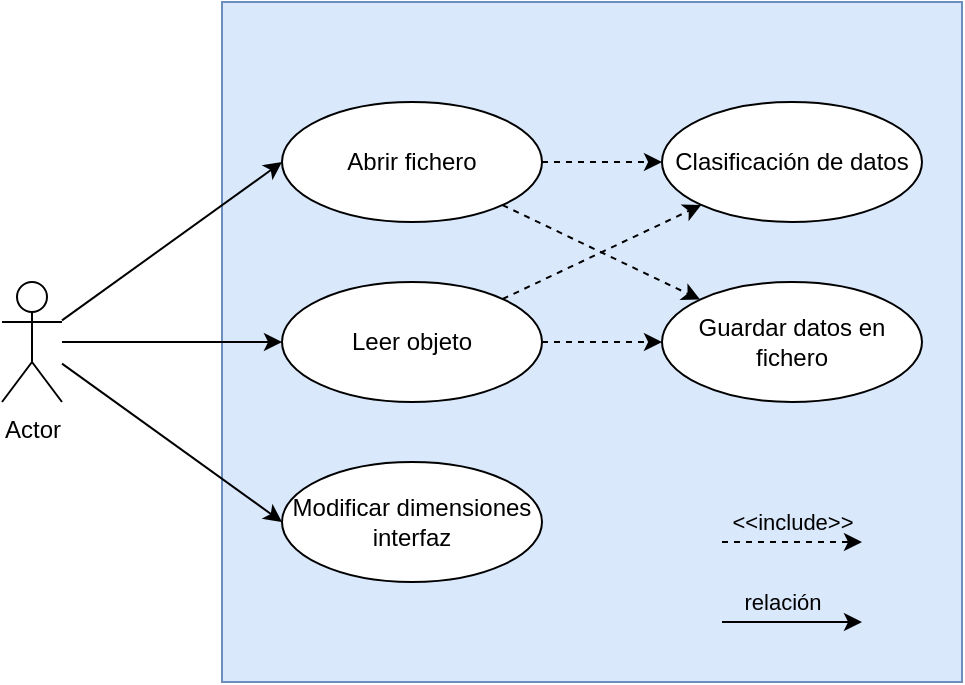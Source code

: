 <mxfile version="15.9.4" type="device"><diagram id="4JlZ8hhCRXYtMZAhf1TC" name="Page-1"><mxGraphModel dx="782" dy="379" grid="1" gridSize="10" guides="1" tooltips="1" connect="1" arrows="1" fold="1" page="1" pageScale="1" pageWidth="4681" pageHeight="3300" math="0" shadow="0"><root><mxCell id="0"/><mxCell id="1" parent="0"/><mxCell id="s5SGLnfK_v-n9AXCXaBo-17" value="" style="rounded=0;whiteSpace=wrap;html=1;fillColor=#dae8fc;strokeColor=#6c8ebf;" vertex="1" parent="1"><mxGeometry x="250" y="60" width="370" height="340" as="geometry"/></mxCell><mxCell id="s5SGLnfK_v-n9AXCXaBo-1" value="Clasificación de datos" style="ellipse;whiteSpace=wrap;html=1;" vertex="1" parent="1"><mxGeometry x="470" y="110" width="130" height="60" as="geometry"/></mxCell><mxCell id="s5SGLnfK_v-n9AXCXaBo-7" style="rounded=0;orthogonalLoop=1;jettySize=auto;html=1;entryX=0;entryY=0.5;entryDx=0;entryDy=0;" edge="1" parent="1" source="s5SGLnfK_v-n9AXCXaBo-2" target="s5SGLnfK_v-n9AXCXaBo-6"><mxGeometry relative="1" as="geometry"/></mxCell><mxCell id="s5SGLnfK_v-n9AXCXaBo-9" style="edgeStyle=none;rounded=0;orthogonalLoop=1;jettySize=auto;html=1;entryX=0;entryY=0.5;entryDx=0;entryDy=0;" edge="1" parent="1" source="s5SGLnfK_v-n9AXCXaBo-2" target="s5SGLnfK_v-n9AXCXaBo-4"><mxGeometry relative="1" as="geometry"/></mxCell><mxCell id="s5SGLnfK_v-n9AXCXaBo-10" style="edgeStyle=none;rounded=0;orthogonalLoop=1;jettySize=auto;html=1;entryX=0;entryY=0.5;entryDx=0;entryDy=0;" edge="1" parent="1" source="s5SGLnfK_v-n9AXCXaBo-2" target="s5SGLnfK_v-n9AXCXaBo-5"><mxGeometry relative="1" as="geometry"/></mxCell><mxCell id="s5SGLnfK_v-n9AXCXaBo-2" value="Actor" style="shape=umlActor;verticalLabelPosition=bottom;verticalAlign=top;html=1;outlineConnect=0;" vertex="1" parent="1"><mxGeometry x="140" y="200" width="30" height="60" as="geometry"/></mxCell><mxCell id="s5SGLnfK_v-n9AXCXaBo-3" value="Guardar datos en fichero" style="ellipse;whiteSpace=wrap;html=1;" vertex="1" parent="1"><mxGeometry x="470" y="200" width="130" height="60" as="geometry"/></mxCell><mxCell id="s5SGLnfK_v-n9AXCXaBo-4" value="Modificar dimensiones interfaz" style="ellipse;whiteSpace=wrap;html=1;" vertex="1" parent="1"><mxGeometry x="280" y="290" width="130" height="60" as="geometry"/></mxCell><mxCell id="s5SGLnfK_v-n9AXCXaBo-11" style="edgeStyle=none;rounded=0;orthogonalLoop=1;jettySize=auto;html=1;dashed=1;" edge="1" parent="1" source="s5SGLnfK_v-n9AXCXaBo-5" target="s5SGLnfK_v-n9AXCXaBo-3"><mxGeometry relative="1" as="geometry"/></mxCell><mxCell id="s5SGLnfK_v-n9AXCXaBo-12" style="edgeStyle=none;rounded=0;orthogonalLoop=1;jettySize=auto;html=1;dashed=1;" edge="1" parent="1" source="s5SGLnfK_v-n9AXCXaBo-5" target="s5SGLnfK_v-n9AXCXaBo-1"><mxGeometry relative="1" as="geometry"/></mxCell><mxCell id="s5SGLnfK_v-n9AXCXaBo-5" value="Leer objeto&lt;span style=&quot;color: rgba(0 , 0 , 0 , 0) ; font-family: monospace ; font-size: 0px&quot;&gt;%3CmxGraphModel%3E%3Croot%3E%3CmxCell%20id%3D%220%22%2F%3E%3CmxCell%20id%3D%221%22%20parent%3D%220%22%2F%3E%3CmxCell%20id%3D%222%22%20value%3D%22Guardar%20datos%20en%20fichero%22%20style%3D%22ellipse%3BwhiteSpace%3Dwrap%3Bhtml%3D1%3B%22%20vertex%3D%221%22%20parent%3D%221%22%3E%3CmxGeometry%20x%3D%22470%22%20y%3D%22200%22%20width%3D%22130%22%20height%3D%2260%22%20as%3D%22geometry%22%2F%3E%3C%2FmxCell%3E%3C%2Froot%3E%3C%2FmxGraphModel%3E&lt;/span&gt;" style="ellipse;whiteSpace=wrap;html=1;" vertex="1" parent="1"><mxGeometry x="280" y="200" width="130" height="60" as="geometry"/></mxCell><mxCell id="s5SGLnfK_v-n9AXCXaBo-13" style="edgeStyle=none;rounded=0;orthogonalLoop=1;jettySize=auto;html=1;entryX=0;entryY=0.5;entryDx=0;entryDy=0;dashed=1;" edge="1" parent="1" source="s5SGLnfK_v-n9AXCXaBo-6" target="s5SGLnfK_v-n9AXCXaBo-1"><mxGeometry relative="1" as="geometry"/></mxCell><mxCell id="s5SGLnfK_v-n9AXCXaBo-14" style="edgeStyle=none;rounded=0;orthogonalLoop=1;jettySize=auto;html=1;entryX=0;entryY=0;entryDx=0;entryDy=0;dashed=1;" edge="1" parent="1" source="s5SGLnfK_v-n9AXCXaBo-6" target="s5SGLnfK_v-n9AXCXaBo-3"><mxGeometry relative="1" as="geometry"/></mxCell><mxCell id="s5SGLnfK_v-n9AXCXaBo-6" value="Abrir fichero" style="ellipse;whiteSpace=wrap;html=1;" vertex="1" parent="1"><mxGeometry x="280" y="110" width="130" height="60" as="geometry"/></mxCell><mxCell id="s5SGLnfK_v-n9AXCXaBo-15" value="" style="endArrow=classic;html=1;rounded=0;dashed=1;" edge="1" parent="1"><mxGeometry width="50" height="50" relative="1" as="geometry"><mxPoint x="500" y="330" as="sourcePoint"/><mxPoint x="570" y="330" as="targetPoint"/></mxGeometry></mxCell><mxCell id="s5SGLnfK_v-n9AXCXaBo-18" value="&amp;lt;&amp;lt;include&amp;gt;&amp;gt;" style="edgeLabel;html=1;align=center;verticalAlign=middle;resizable=0;points=[];labelBackgroundColor=none;" vertex="1" connectable="0" parent="s5SGLnfK_v-n9AXCXaBo-15"><mxGeometry x="0.391" y="-1" relative="1" as="geometry"><mxPoint x="-14" y="-11" as="offset"/></mxGeometry></mxCell><mxCell id="s5SGLnfK_v-n9AXCXaBo-16" value="" style="endArrow=classic;html=1;rounded=0;" edge="1" parent="1"><mxGeometry width="50" height="50" relative="1" as="geometry"><mxPoint x="500" y="370" as="sourcePoint"/><mxPoint x="570" y="370" as="targetPoint"/></mxGeometry></mxCell><mxCell id="s5SGLnfK_v-n9AXCXaBo-19" value="relación" style="edgeLabel;html=1;align=center;verticalAlign=middle;resizable=0;points=[];labelBackgroundColor=none;" vertex="1" connectable="0" parent="1"><mxGeometry x="530" y="360" as="geometry"/></mxCell></root></mxGraphModel></diagram></mxfile>